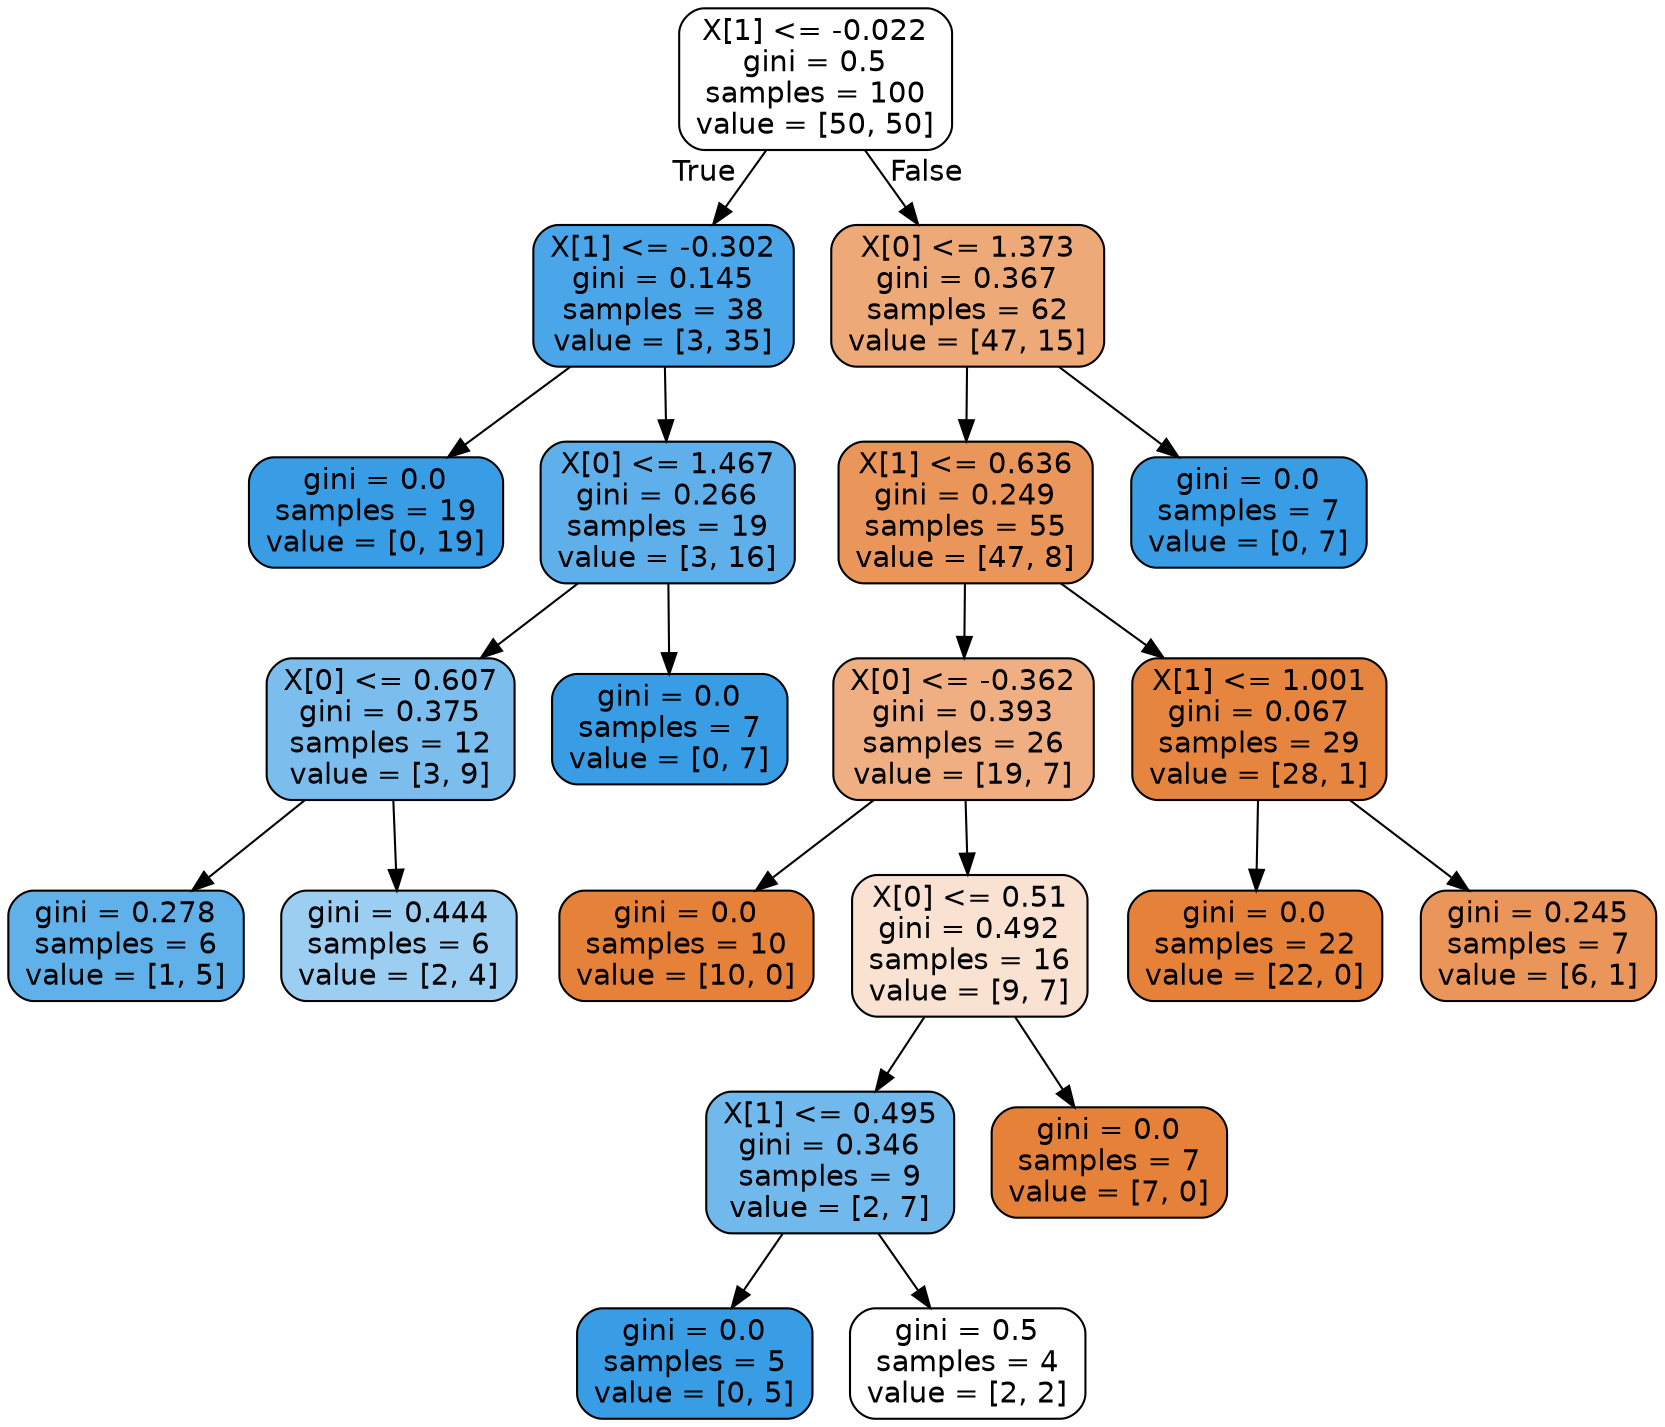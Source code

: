 digraph Tree {
node [shape=box, style="filled, rounded", color="black", fontname=helvetica] ;
edge [fontname=helvetica] ;
0 [label="X[1] <= -0.022\ngini = 0.5\nsamples = 100\nvalue = [50, 50]", fillcolor="#e5813900"] ;
1 [label="X[1] <= -0.302\ngini = 0.145\nsamples = 38\nvalue = [3, 35]", fillcolor="#399de5e9"] ;
0 -> 1 [labeldistance=2.5, labelangle=45, headlabel="True"] ;
2 [label="gini = 0.0\nsamples = 19\nvalue = [0, 19]", fillcolor="#399de5ff"] ;
1 -> 2 ;
3 [label="X[0] <= 1.467\ngini = 0.266\nsamples = 19\nvalue = [3, 16]", fillcolor="#399de5cf"] ;
1 -> 3 ;
4 [label="X[0] <= 0.607\ngini = 0.375\nsamples = 12\nvalue = [3, 9]", fillcolor="#399de5aa"] ;
3 -> 4 ;
5 [label="gini = 0.278\nsamples = 6\nvalue = [1, 5]", fillcolor="#399de5cc"] ;
4 -> 5 ;
6 [label="gini = 0.444\nsamples = 6\nvalue = [2, 4]", fillcolor="#399de57f"] ;
4 -> 6 ;
7 [label="gini = 0.0\nsamples = 7\nvalue = [0, 7]", fillcolor="#399de5ff"] ;
3 -> 7 ;
8 [label="X[0] <= 1.373\ngini = 0.367\nsamples = 62\nvalue = [47, 15]", fillcolor="#e58139ae"] ;
0 -> 8 [labeldistance=2.5, labelangle=-45, headlabel="False"] ;
9 [label="X[1] <= 0.636\ngini = 0.249\nsamples = 55\nvalue = [47, 8]", fillcolor="#e58139d4"] ;
8 -> 9 ;
10 [label="X[0] <= -0.362\ngini = 0.393\nsamples = 26\nvalue = [19, 7]", fillcolor="#e58139a1"] ;
9 -> 10 ;
11 [label="gini = 0.0\nsamples = 10\nvalue = [10, 0]", fillcolor="#e58139ff"] ;
10 -> 11 ;
12 [label="X[0] <= 0.51\ngini = 0.492\nsamples = 16\nvalue = [9, 7]", fillcolor="#e5813939"] ;
10 -> 12 ;
13 [label="X[1] <= 0.495\ngini = 0.346\nsamples = 9\nvalue = [2, 7]", fillcolor="#399de5b6"] ;
12 -> 13 ;
14 [label="gini = 0.0\nsamples = 5\nvalue = [0, 5]", fillcolor="#399de5ff"] ;
13 -> 14 ;
15 [label="gini = 0.5\nsamples = 4\nvalue = [2, 2]", fillcolor="#e5813900"] ;
13 -> 15 ;
16 [label="gini = 0.0\nsamples = 7\nvalue = [7, 0]", fillcolor="#e58139ff"] ;
12 -> 16 ;
17 [label="X[1] <= 1.001\ngini = 0.067\nsamples = 29\nvalue = [28, 1]", fillcolor="#e58139f6"] ;
9 -> 17 ;
18 [label="gini = 0.0\nsamples = 22\nvalue = [22, 0]", fillcolor="#e58139ff"] ;
17 -> 18 ;
19 [label="gini = 0.245\nsamples = 7\nvalue = [6, 1]", fillcolor="#e58139d4"] ;
17 -> 19 ;
20 [label="gini = 0.0\nsamples = 7\nvalue = [0, 7]", fillcolor="#399de5ff"] ;
8 -> 20 ;
}